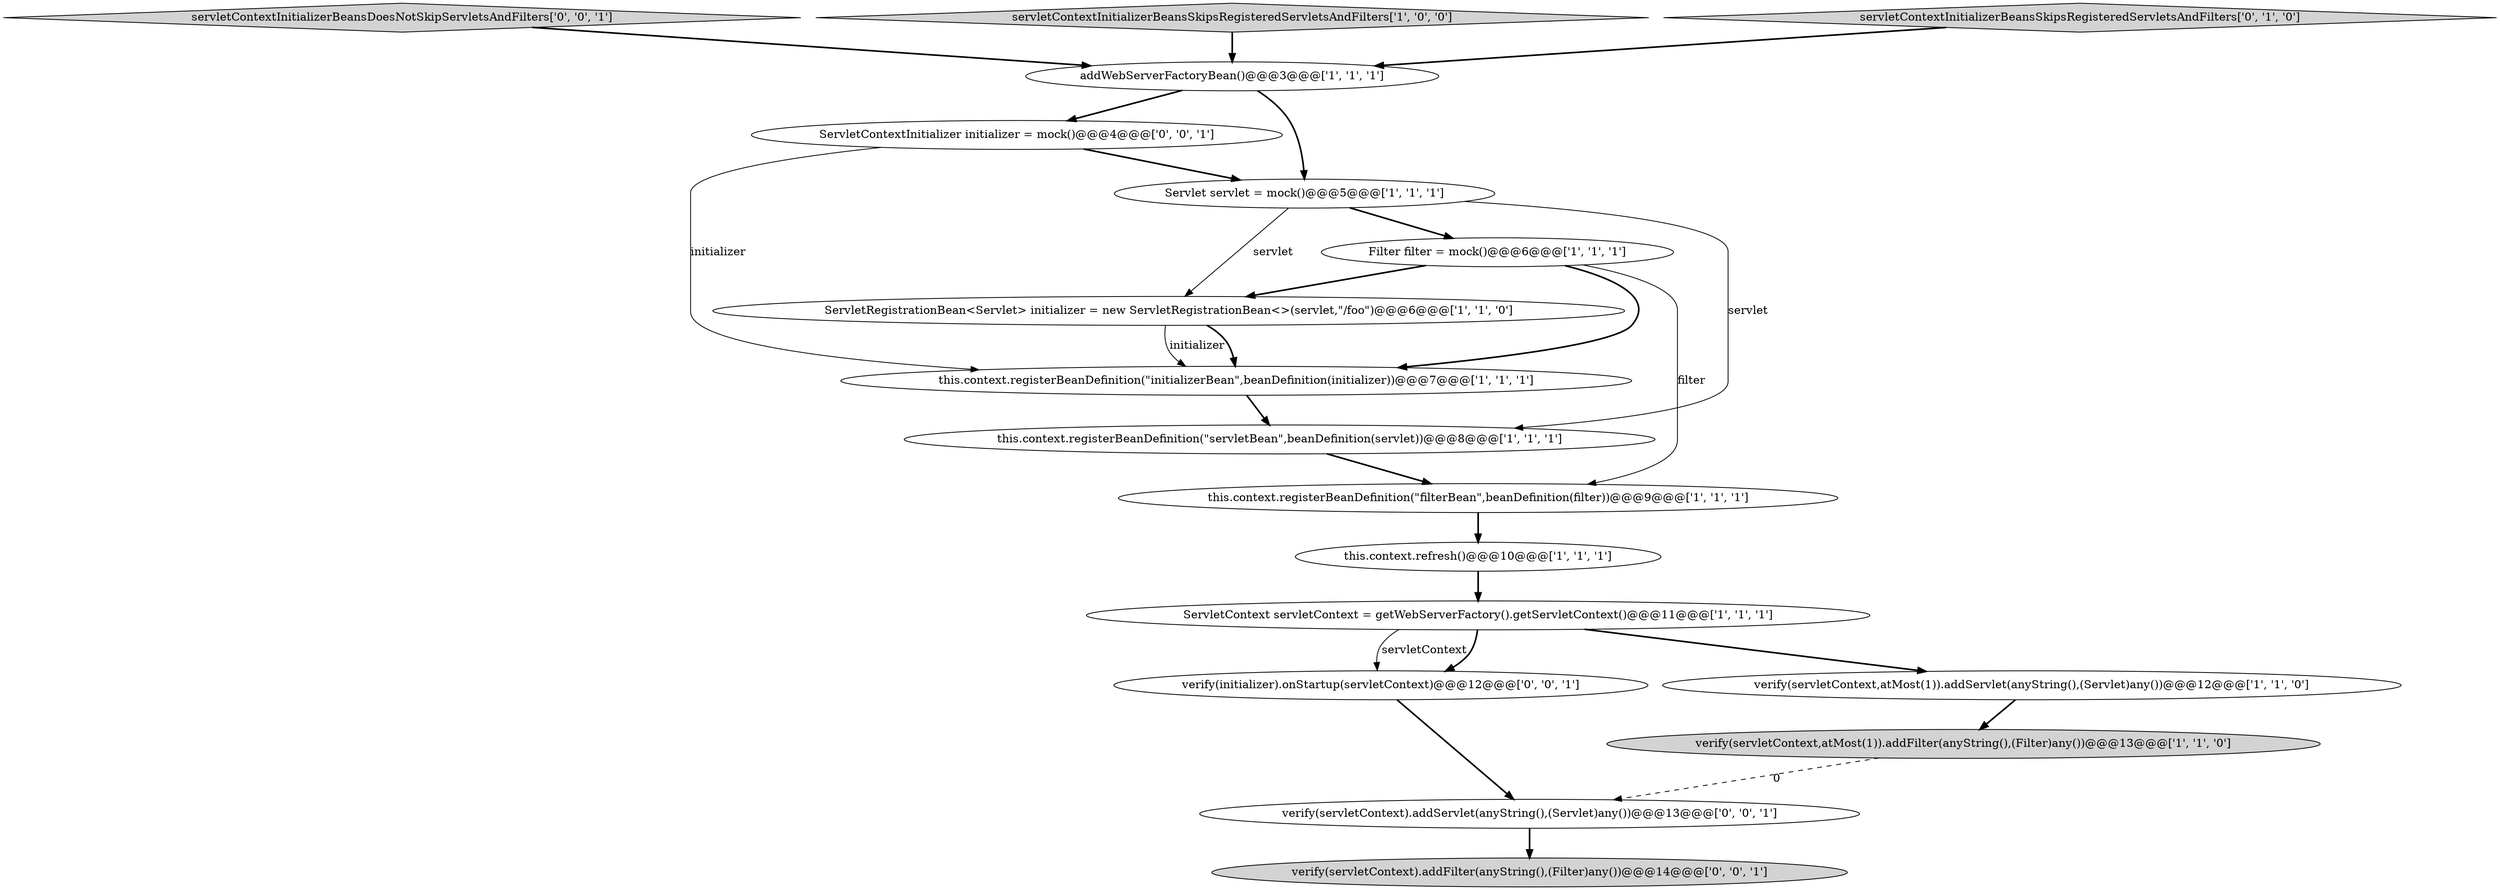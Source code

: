 digraph {
2 [style = filled, label = "this.context.registerBeanDefinition(\"filterBean\",beanDefinition(filter))@@@9@@@['1', '1', '1']", fillcolor = white, shape = ellipse image = "AAA0AAABBB1BBB"];
6 [style = filled, label = "ServletContext servletContext = getWebServerFactory().getServletContext()@@@11@@@['1', '1', '1']", fillcolor = white, shape = ellipse image = "AAA0AAABBB1BBB"];
11 [style = filled, label = "this.context.refresh()@@@10@@@['1', '1', '1']", fillcolor = white, shape = ellipse image = "AAA0AAABBB1BBB"];
10 [style = filled, label = "this.context.registerBeanDefinition(\"servletBean\",beanDefinition(servlet))@@@8@@@['1', '1', '1']", fillcolor = white, shape = ellipse image = "AAA0AAABBB1BBB"];
16 [style = filled, label = "servletContextInitializerBeansDoesNotSkipServletsAndFilters['0', '0', '1']", fillcolor = lightgray, shape = diamond image = "AAA0AAABBB3BBB"];
9 [style = filled, label = "servletContextInitializerBeansSkipsRegisteredServletsAndFilters['1', '0', '0']", fillcolor = lightgray, shape = diamond image = "AAA0AAABBB1BBB"];
12 [style = filled, label = "servletContextInitializerBeansSkipsRegisteredServletsAndFilters['0', '1', '0']", fillcolor = lightgray, shape = diamond image = "AAA0AAABBB2BBB"];
14 [style = filled, label = "verify(servletContext).addFilter(anyString(),(Filter)any())@@@14@@@['0', '0', '1']", fillcolor = lightgray, shape = ellipse image = "AAA0AAABBB3BBB"];
15 [style = filled, label = "ServletContextInitializer initializer = mock()@@@4@@@['0', '0', '1']", fillcolor = white, shape = ellipse image = "AAA0AAABBB3BBB"];
7 [style = filled, label = "verify(servletContext,atMost(1)).addServlet(anyString(),(Servlet)any())@@@12@@@['1', '1', '0']", fillcolor = white, shape = ellipse image = "AAA0AAABBB1BBB"];
4 [style = filled, label = "Filter filter = mock()@@@6@@@['1', '1', '1']", fillcolor = white, shape = ellipse image = "AAA0AAABBB1BBB"];
5 [style = filled, label = "addWebServerFactoryBean()@@@3@@@['1', '1', '1']", fillcolor = white, shape = ellipse image = "AAA0AAABBB1BBB"];
17 [style = filled, label = "verify(initializer).onStartup(servletContext)@@@12@@@['0', '0', '1']", fillcolor = white, shape = ellipse image = "AAA0AAABBB3BBB"];
1 [style = filled, label = "this.context.registerBeanDefinition(\"initializerBean\",beanDefinition(initializer))@@@7@@@['1', '1', '1']", fillcolor = white, shape = ellipse image = "AAA0AAABBB1BBB"];
8 [style = filled, label = "verify(servletContext,atMost(1)).addFilter(anyString(),(Filter)any())@@@13@@@['1', '1', '0']", fillcolor = lightgray, shape = ellipse image = "AAA0AAABBB1BBB"];
13 [style = filled, label = "verify(servletContext).addServlet(anyString(),(Servlet)any())@@@13@@@['0', '0', '1']", fillcolor = white, shape = ellipse image = "AAA0AAABBB3BBB"];
0 [style = filled, label = "ServletRegistrationBean<Servlet> initializer = new ServletRegistrationBean<>(servlet,\"/foo\")@@@6@@@['1', '1', '0']", fillcolor = white, shape = ellipse image = "AAA0AAABBB1BBB"];
3 [style = filled, label = "Servlet servlet = mock()@@@5@@@['1', '1', '1']", fillcolor = white, shape = ellipse image = "AAA0AAABBB1BBB"];
4->2 [style = solid, label="filter"];
7->8 [style = bold, label=""];
10->2 [style = bold, label=""];
1->10 [style = bold, label=""];
6->17 [style = solid, label="servletContext"];
0->1 [style = solid, label="initializer"];
2->11 [style = bold, label=""];
8->13 [style = dashed, label="0"];
6->17 [style = bold, label=""];
11->6 [style = bold, label=""];
0->1 [style = bold, label=""];
4->1 [style = bold, label=""];
15->1 [style = solid, label="initializer"];
3->10 [style = solid, label="servlet"];
12->5 [style = bold, label=""];
17->13 [style = bold, label=""];
3->0 [style = solid, label="servlet"];
15->3 [style = bold, label=""];
16->5 [style = bold, label=""];
5->3 [style = bold, label=""];
6->7 [style = bold, label=""];
13->14 [style = bold, label=""];
9->5 [style = bold, label=""];
3->4 [style = bold, label=""];
4->0 [style = bold, label=""];
5->15 [style = bold, label=""];
}
